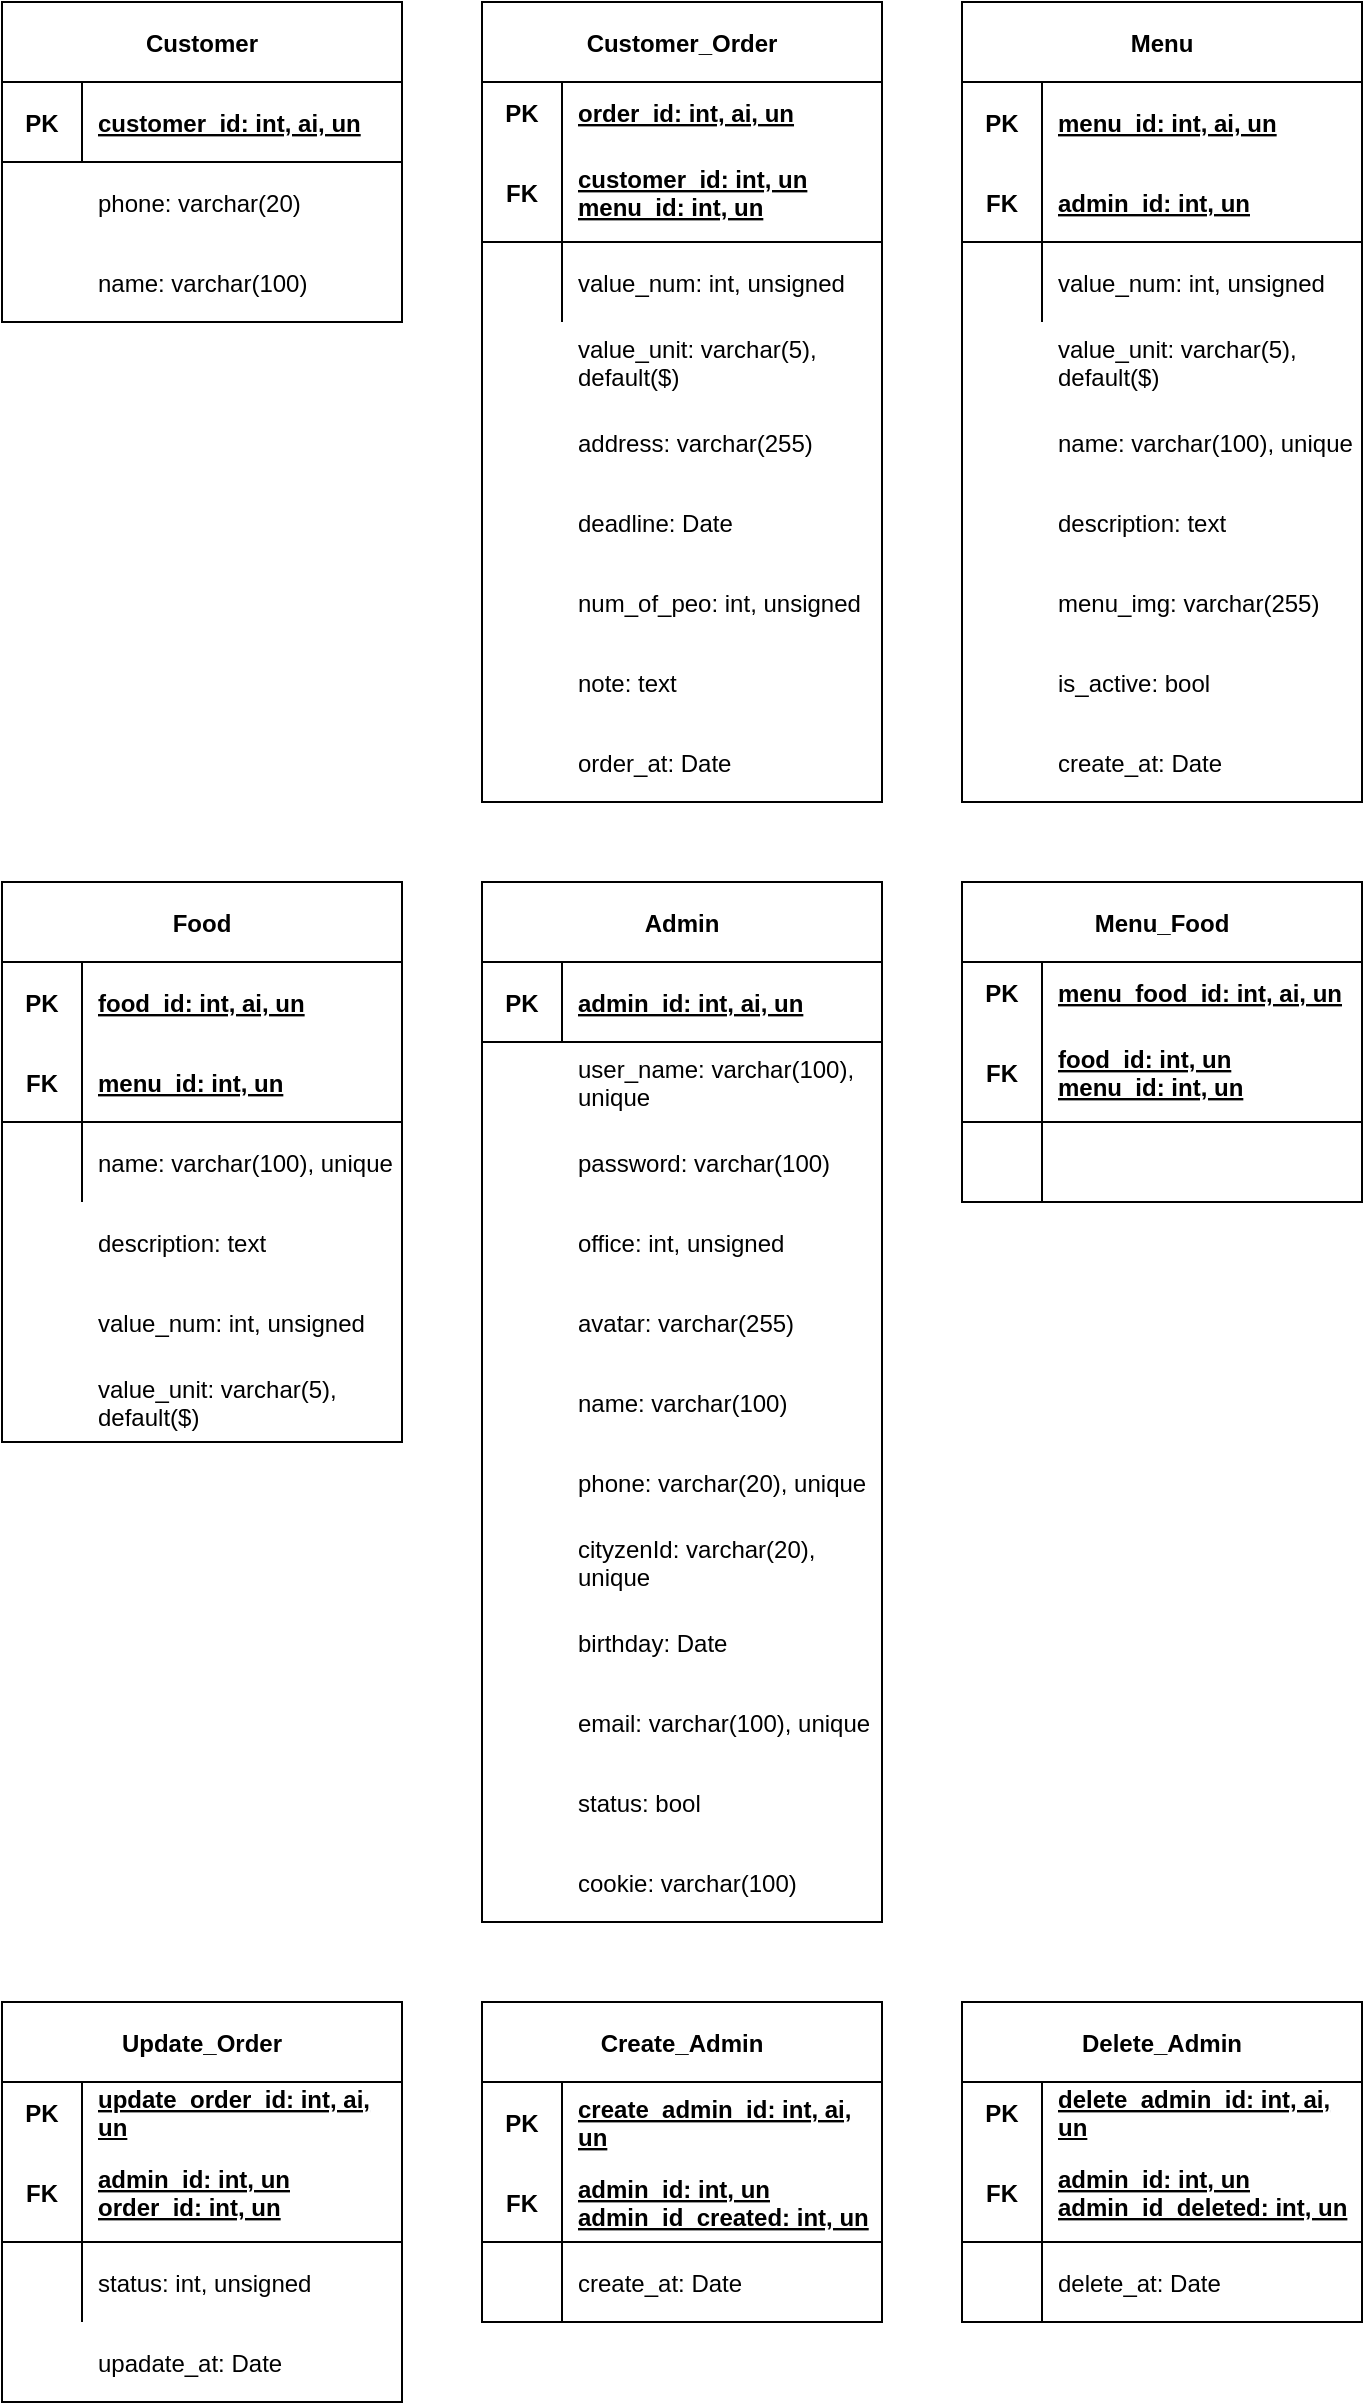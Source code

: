 <mxfile version="14.5.1" type="device"><diagram id="6Q6f8vi3FYsFAewZzcwV" name="Page-1"><mxGraphModel dx="1038" dy="607" grid="1" gridSize="10" guides="1" tooltips="1" connect="1" arrows="1" fold="1" page="1" pageScale="1" pageWidth="850" pageHeight="1100" math="0" shadow="0"><root><mxCell id="0"/><mxCell id="1" parent="0"/><mxCell id="nnmRxfr1p0nU_RoA92xQ-1" value="Customer" style="shape=table;startSize=40;container=1;collapsible=1;childLayout=tableLayout;fixedRows=1;rowLines=0;fontStyle=1;align=center;resizeLast=1;" parent="1" vertex="1"><mxGeometry x="40" y="40" width="200" height="160" as="geometry"/></mxCell><mxCell id="nnmRxfr1p0nU_RoA92xQ-2" value="" style="shape=partialRectangle;collapsible=0;dropTarget=0;pointerEvents=0;fillColor=none;top=0;left=0;bottom=1;right=0;points=[[0,0.5],[1,0.5]];portConstraint=eastwest;" parent="nnmRxfr1p0nU_RoA92xQ-1" vertex="1"><mxGeometry y="40" width="200" height="40" as="geometry"/></mxCell><mxCell id="nnmRxfr1p0nU_RoA92xQ-3" value="PK" style="shape=partialRectangle;connectable=0;fillColor=none;top=0;left=0;bottom=0;right=0;fontStyle=1;overflow=hidden;" parent="nnmRxfr1p0nU_RoA92xQ-2" vertex="1"><mxGeometry width="40" height="40" as="geometry"/></mxCell><mxCell id="nnmRxfr1p0nU_RoA92xQ-4" value="customer_id: int, ai, un" style="shape=partialRectangle;connectable=0;fillColor=none;top=0;left=0;bottom=0;right=0;align=left;spacingLeft=6;fontStyle=5;overflow=hidden;" parent="nnmRxfr1p0nU_RoA92xQ-2" vertex="1"><mxGeometry x="40" width="160" height="40" as="geometry"/></mxCell><mxCell id="nnmRxfr1p0nU_RoA92xQ-23" value="Customer_Order" style="shape=table;startSize=40;container=1;collapsible=1;childLayout=tableLayout;fixedRows=1;rowLines=0;fontStyle=1;align=center;resizeLast=1;" parent="1" vertex="1"><mxGeometry x="280" y="40" width="200" height="400" as="geometry"/></mxCell><mxCell id="nnmRxfr1p0nU_RoA92xQ-24" value="" style="shape=partialRectangle;collapsible=0;dropTarget=0;pointerEvents=0;fillColor=none;top=0;left=0;bottom=0;right=0;points=[[0,0.5],[1,0.5]];portConstraint=eastwest;" parent="nnmRxfr1p0nU_RoA92xQ-23" vertex="1"><mxGeometry y="40" width="200" height="30" as="geometry"/></mxCell><mxCell id="nnmRxfr1p0nU_RoA92xQ-25" value="PK" style="shape=partialRectangle;connectable=0;fillColor=none;top=0;left=0;bottom=0;right=0;fontStyle=1;overflow=hidden;" parent="nnmRxfr1p0nU_RoA92xQ-24" vertex="1"><mxGeometry width="40" height="30" as="geometry"/></mxCell><mxCell id="nnmRxfr1p0nU_RoA92xQ-26" value="order_id: int, ai, un" style="shape=partialRectangle;connectable=0;fillColor=none;top=0;left=0;bottom=0;right=0;align=left;spacingLeft=6;fontStyle=5;overflow=hidden;" parent="nnmRxfr1p0nU_RoA92xQ-24" vertex="1"><mxGeometry x="40" width="160" height="30" as="geometry"/></mxCell><mxCell id="nnmRxfr1p0nU_RoA92xQ-27" value="" style="shape=partialRectangle;collapsible=0;dropTarget=0;pointerEvents=0;fillColor=none;top=0;left=0;bottom=1;right=0;points=[[0,0.5],[1,0.5]];portConstraint=eastwest;" parent="nnmRxfr1p0nU_RoA92xQ-23" vertex="1"><mxGeometry y="70" width="200" height="50" as="geometry"/></mxCell><mxCell id="nnmRxfr1p0nU_RoA92xQ-28" value="FK" style="shape=partialRectangle;connectable=0;fillColor=none;top=0;left=0;bottom=0;right=0;fontStyle=1;overflow=hidden;" parent="nnmRxfr1p0nU_RoA92xQ-27" vertex="1"><mxGeometry width="40" height="50" as="geometry"/></mxCell><mxCell id="nnmRxfr1p0nU_RoA92xQ-29" value="customer_id: int, un&#10;menu_id: int, un" style="shape=partialRectangle;connectable=0;fillColor=none;top=0;left=0;bottom=0;right=0;align=left;spacingLeft=6;fontStyle=5;overflow=hidden;" parent="nnmRxfr1p0nU_RoA92xQ-27" vertex="1"><mxGeometry x="40" width="160" height="50" as="geometry"/></mxCell><mxCell id="nnmRxfr1p0nU_RoA92xQ-30" value="" style="shape=partialRectangle;collapsible=0;dropTarget=0;pointerEvents=0;fillColor=none;top=0;left=0;bottom=0;right=0;points=[[0,0.5],[1,0.5]];portConstraint=eastwest;" parent="nnmRxfr1p0nU_RoA92xQ-23" vertex="1"><mxGeometry y="120" width="200" height="40" as="geometry"/></mxCell><mxCell id="nnmRxfr1p0nU_RoA92xQ-31" value="" style="shape=partialRectangle;connectable=0;fillColor=none;top=0;left=0;bottom=0;right=0;editable=1;overflow=hidden;" parent="nnmRxfr1p0nU_RoA92xQ-30" vertex="1"><mxGeometry width="40" height="40" as="geometry"/></mxCell><mxCell id="nnmRxfr1p0nU_RoA92xQ-32" value="" style="shape=partialRectangle;connectable=0;fillColor=none;top=0;left=0;bottom=0;right=0;align=left;spacingLeft=6;overflow=hidden;" parent="nnmRxfr1p0nU_RoA92xQ-30" vertex="1"><mxGeometry x="40" width="160" height="40" as="geometry"/></mxCell><mxCell id="nnmRxfr1p0nU_RoA92xQ-58" value="" style="shape=partialRectangle;collapsible=0;dropTarget=0;pointerEvents=0;fillColor=none;top=0;left=0;bottom=0;right=0;points=[[0,0.5],[1,0.5]];portConstraint=eastwest;" parent="1" vertex="1"><mxGeometry x="40" y="160" width="200" height="40" as="geometry"/></mxCell><mxCell id="nnmRxfr1p0nU_RoA92xQ-60" value="name: varchar(100)" style="shape=partialRectangle;connectable=0;fillColor=none;top=0;left=0;bottom=0;right=0;align=left;spacingLeft=6;overflow=hidden;" parent="nnmRxfr1p0nU_RoA92xQ-58" vertex="1"><mxGeometry x="40" width="160" height="40" as="geometry"/></mxCell><mxCell id="nnmRxfr1p0nU_RoA92xQ-67" value="" style="shape=partialRectangle;collapsible=0;dropTarget=0;pointerEvents=0;fillColor=none;top=0;left=0;bottom=0;right=0;points=[[0,0.5],[1,0.5]];portConstraint=eastwest;" parent="1" vertex="1"><mxGeometry x="320" y="200" width="160" height="40" as="geometry"/></mxCell><mxCell id="nnmRxfr1p0nU_RoA92xQ-68" value="" style="shape=partialRectangle;connectable=0;fillColor=none;top=0;left=0;bottom=0;right=0;editable=1;overflow=hidden;" parent="nnmRxfr1p0nU_RoA92xQ-67" vertex="1"><mxGeometry width="32" height="40" as="geometry"/></mxCell><mxCell id="nnmRxfr1p0nU_RoA92xQ-69" value="value_unit: varchar(5),&#10;default($)" style="shape=partialRectangle;connectable=0;fillColor=none;top=0;left=0;bottom=0;right=0;align=left;spacingLeft=6;overflow=hidden;" parent="nnmRxfr1p0nU_RoA92xQ-67" vertex="1"><mxGeometry width="160" height="40" as="geometry"/></mxCell><mxCell id="nnmRxfr1p0nU_RoA92xQ-71" value="address: varchar(255)" style="shape=partialRectangle;connectable=0;fillColor=none;top=0;left=0;bottom=0;right=0;align=left;spacingLeft=6;overflow=hidden;" parent="1" vertex="1"><mxGeometry x="320" y="240" width="160" height="40" as="geometry"/></mxCell><mxCell id="nnmRxfr1p0nU_RoA92xQ-73" value="deadline: Date" style="shape=partialRectangle;connectable=0;fillColor=none;top=0;left=0;bottom=0;right=0;align=left;spacingLeft=6;overflow=hidden;" parent="1" vertex="1"><mxGeometry x="320" y="280" width="160" height="40" as="geometry"/></mxCell><mxCell id="nnmRxfr1p0nU_RoA92xQ-75" value="num_of_peo: int, unsigned" style="shape=partialRectangle;connectable=0;fillColor=none;top=0;left=0;bottom=0;right=0;align=left;spacingLeft=6;overflow=hidden;" parent="1" vertex="1"><mxGeometry x="320" y="320" width="160" height="40" as="geometry"/></mxCell><mxCell id="nnmRxfr1p0nU_RoA92xQ-77" value="note: text" style="shape=partialRectangle;connectable=0;fillColor=none;top=0;left=0;bottom=0;right=0;align=left;spacingLeft=6;overflow=hidden;" parent="1" vertex="1"><mxGeometry x="320" y="360" width="160" height="40" as="geometry"/></mxCell><mxCell id="nnmRxfr1p0nU_RoA92xQ-78" value="value_num: int, unsigned" style="shape=partialRectangle;connectable=0;fillColor=none;top=0;left=0;bottom=0;right=0;align=left;spacingLeft=6;overflow=hidden;" parent="1" vertex="1"><mxGeometry x="320" y="160" width="160" height="40" as="geometry"/></mxCell><mxCell id="nnmRxfr1p0nU_RoA92xQ-82" value="order_at: Date" style="shape=partialRectangle;connectable=0;fillColor=none;top=0;left=0;bottom=0;right=0;align=left;spacingLeft=6;overflow=hidden;" parent="1" vertex="1"><mxGeometry x="320" y="400" width="160" height="40" as="geometry"/></mxCell><mxCell id="nnmRxfr1p0nU_RoA92xQ-83" value="" style="shape=partialRectangle;connectable=0;fillColor=none;top=0;left=0;bottom=0;right=0;editable=1;overflow=hidden;" parent="1" vertex="1"><mxGeometry x="280" y="480" width="40" height="40" as="geometry"/></mxCell><mxCell id="nnmRxfr1p0nU_RoA92xQ-141" value="" style="shape=partialRectangle;connectable=0;fillColor=none;top=0;left=0;bottom=0;right=0;editable=1;overflow=hidden;" parent="1" vertex="1"><mxGeometry x="40" y="600" width="30" height="40" as="geometry"/></mxCell><mxCell id="nnmRxfr1p0nU_RoA92xQ-185" value="Menu_Food" style="shape=table;startSize=40;container=1;collapsible=1;childLayout=tableLayout;fixedRows=1;rowLines=0;fontStyle=1;align=center;resizeLast=1;" parent="1" vertex="1"><mxGeometry x="520" y="480" width="200" height="160" as="geometry"/></mxCell><mxCell id="nnmRxfr1p0nU_RoA92xQ-186" value="" style="shape=partialRectangle;collapsible=0;dropTarget=0;pointerEvents=0;fillColor=none;top=0;left=0;bottom=0;right=0;points=[[0,0.5],[1,0.5]];portConstraint=eastwest;" parent="nnmRxfr1p0nU_RoA92xQ-185" vertex="1"><mxGeometry y="40" width="200" height="30" as="geometry"/></mxCell><mxCell id="nnmRxfr1p0nU_RoA92xQ-187" value="PK" style="shape=partialRectangle;connectable=0;fillColor=none;top=0;left=0;bottom=0;right=0;fontStyle=1;overflow=hidden;" parent="nnmRxfr1p0nU_RoA92xQ-186" vertex="1"><mxGeometry width="40" height="30" as="geometry"/></mxCell><mxCell id="nnmRxfr1p0nU_RoA92xQ-188" value="menu_food_id: int, ai, un" style="shape=partialRectangle;connectable=0;fillColor=none;top=0;left=0;bottom=0;right=0;align=left;spacingLeft=6;fontStyle=5;overflow=hidden;" parent="nnmRxfr1p0nU_RoA92xQ-186" vertex="1"><mxGeometry x="40" width="160" height="30" as="geometry"/></mxCell><mxCell id="nnmRxfr1p0nU_RoA92xQ-189" value="" style="shape=partialRectangle;collapsible=0;dropTarget=0;pointerEvents=0;fillColor=none;top=0;left=0;bottom=1;right=0;points=[[0,0.5],[1,0.5]];portConstraint=eastwest;" parent="nnmRxfr1p0nU_RoA92xQ-185" vertex="1"><mxGeometry y="70" width="200" height="50" as="geometry"/></mxCell><mxCell id="nnmRxfr1p0nU_RoA92xQ-190" value="FK" style="shape=partialRectangle;connectable=0;fillColor=none;top=0;left=0;bottom=0;right=0;fontStyle=1;overflow=hidden;" parent="nnmRxfr1p0nU_RoA92xQ-189" vertex="1"><mxGeometry width="40" height="50" as="geometry"/></mxCell><mxCell id="nnmRxfr1p0nU_RoA92xQ-191" value="food_id: int, un&#10;menu_id: int, un" style="shape=partialRectangle;connectable=0;fillColor=none;top=0;left=0;bottom=0;right=0;align=left;spacingLeft=6;fontStyle=5;overflow=hidden;" parent="nnmRxfr1p0nU_RoA92xQ-189" vertex="1"><mxGeometry x="40" width="160" height="50" as="geometry"/></mxCell><mxCell id="nnmRxfr1p0nU_RoA92xQ-192" value="" style="shape=partialRectangle;collapsible=0;dropTarget=0;pointerEvents=0;fillColor=none;top=0;left=0;bottom=0;right=0;points=[[0,0.5],[1,0.5]];portConstraint=eastwest;" parent="nnmRxfr1p0nU_RoA92xQ-185" vertex="1"><mxGeometry y="120" width="200" height="40" as="geometry"/></mxCell><mxCell id="nnmRxfr1p0nU_RoA92xQ-193" value="" style="shape=partialRectangle;connectable=0;fillColor=none;top=0;left=0;bottom=0;right=0;editable=1;overflow=hidden;" parent="nnmRxfr1p0nU_RoA92xQ-192" vertex="1"><mxGeometry width="40" height="40" as="geometry"/></mxCell><mxCell id="nnmRxfr1p0nU_RoA92xQ-194" value="" style="shape=partialRectangle;connectable=0;fillColor=none;top=0;left=0;bottom=0;right=0;align=left;spacingLeft=6;overflow=hidden;" parent="nnmRxfr1p0nU_RoA92xQ-192" vertex="1"><mxGeometry x="40" width="160" height="40" as="geometry"/></mxCell><mxCell id="nnmRxfr1p0nU_RoA92xQ-221" value="Admin" style="shape=table;startSize=40;container=1;collapsible=1;childLayout=tableLayout;fixedRows=1;rowLines=0;fontStyle=1;align=center;resizeLast=1;" parent="1" vertex="1"><mxGeometry x="280" y="480" width="200" height="520" as="geometry"/></mxCell><mxCell id="nnmRxfr1p0nU_RoA92xQ-222" value="" style="shape=partialRectangle;collapsible=0;dropTarget=0;pointerEvents=0;fillColor=none;top=0;left=0;bottom=1;right=0;points=[[0,0.5],[1,0.5]];portConstraint=eastwest;" parent="nnmRxfr1p0nU_RoA92xQ-221" vertex="1"><mxGeometry y="40" width="200" height="40" as="geometry"/></mxCell><mxCell id="nnmRxfr1p0nU_RoA92xQ-223" value="PK" style="shape=partialRectangle;connectable=0;fillColor=none;top=0;left=0;bottom=0;right=0;fontStyle=1;overflow=hidden;" parent="nnmRxfr1p0nU_RoA92xQ-222" vertex="1"><mxGeometry width="40" height="40" as="geometry"/></mxCell><mxCell id="nnmRxfr1p0nU_RoA92xQ-224" value="admin_id: int, ai, un" style="shape=partialRectangle;connectable=0;fillColor=none;top=0;left=0;bottom=0;right=0;align=left;spacingLeft=6;fontStyle=5;overflow=hidden;" parent="nnmRxfr1p0nU_RoA92xQ-222" vertex="1"><mxGeometry x="40" width="160" height="40" as="geometry"/></mxCell><mxCell id="nnmRxfr1p0nU_RoA92xQ-225" value="" style="shape=partialRectangle;connectable=0;fillColor=none;top=0;left=0;bottom=0;right=0;editable=1;overflow=hidden;" parent="1" vertex="1"><mxGeometry x="280" y="600" width="30" height="40" as="geometry"/></mxCell><mxCell id="nnmRxfr1p0nU_RoA92xQ-226" value="user_name: varchar(100),&#10;unique" style="shape=partialRectangle;connectable=0;fillColor=none;top=0;left=0;bottom=0;right=0;align=left;spacingLeft=6;overflow=hidden;" parent="1" vertex="1"><mxGeometry x="320" y="560" width="160" height="40" as="geometry"/></mxCell><mxCell id="nnmRxfr1p0nU_RoA92xQ-227" value="" style="shape=partialRectangle;collapsible=0;dropTarget=0;pointerEvents=0;fillColor=none;top=0;left=0;bottom=0;right=0;points=[[0,0.5],[1,0.5]];portConstraint=eastwest;" parent="1" vertex="1"><mxGeometry x="280" y="600" width="200" height="40" as="geometry"/></mxCell><mxCell id="nnmRxfr1p0nU_RoA92xQ-229" value="password: varchar(100)" style="shape=partialRectangle;connectable=0;fillColor=none;top=0;left=0;bottom=0;right=0;align=left;spacingLeft=6;overflow=hidden;" parent="nnmRxfr1p0nU_RoA92xQ-227" vertex="1"><mxGeometry x="40" width="160" height="40" as="geometry"/></mxCell><mxCell id="nnmRxfr1p0nU_RoA92xQ-230" value="" style="shape=partialRectangle;connectable=0;fillColor=none;top=0;left=0;bottom=0;right=0;editable=1;overflow=hidden;" parent="1" vertex="1"><mxGeometry x="280" y="560" width="30" height="40" as="geometry"/></mxCell><mxCell id="nnmRxfr1p0nU_RoA92xQ-232" value="avatar: varchar(255)" style="shape=partialRectangle;connectable=0;fillColor=none;top=0;left=0;bottom=0;right=0;align=left;spacingLeft=6;overflow=hidden;" parent="1" vertex="1"><mxGeometry x="320" y="680" width="160" height="40" as="geometry"/></mxCell><mxCell id="nnmRxfr1p0nU_RoA92xQ-233" value="office: int, unsigned" style="shape=partialRectangle;connectable=0;fillColor=none;top=0;left=0;bottom=0;right=0;align=left;spacingLeft=6;overflow=hidden;" parent="1" vertex="1"><mxGeometry x="320" y="640" width="160" height="40" as="geometry"/></mxCell><mxCell id="nnmRxfr1p0nU_RoA92xQ-236" value="name: varchar(100)" style="shape=partialRectangle;connectable=0;fillColor=none;top=0;left=0;bottom=0;right=0;align=left;spacingLeft=6;overflow=hidden;" parent="1" vertex="1"><mxGeometry x="320" y="720" width="160" height="40" as="geometry"/></mxCell><mxCell id="nnmRxfr1p0nU_RoA92xQ-238" value="phone: varchar(20), unique" style="shape=partialRectangle;connectable=0;fillColor=none;top=0;left=0;bottom=0;right=0;align=left;spacingLeft=6;overflow=hidden;" parent="1" vertex="1"><mxGeometry x="320" y="760" width="160" height="40" as="geometry"/></mxCell><mxCell id="nnmRxfr1p0nU_RoA92xQ-240" value="cityzenId: varchar(20), &#10;unique" style="shape=partialRectangle;connectable=0;fillColor=none;top=0;left=0;bottom=0;right=0;align=left;spacingLeft=6;overflow=hidden;" parent="1" vertex="1"><mxGeometry x="320" y="800" width="160" height="40" as="geometry"/></mxCell><mxCell id="nnmRxfr1p0nU_RoA92xQ-242" value="birthday: Date" style="shape=partialRectangle;connectable=0;fillColor=none;top=0;left=0;bottom=0;right=0;align=left;spacingLeft=6;overflow=hidden;" parent="1" vertex="1"><mxGeometry x="320" y="840" width="160" height="40" as="geometry"/></mxCell><mxCell id="nnmRxfr1p0nU_RoA92xQ-244" value="email: varchar(100), unique" style="shape=partialRectangle;connectable=0;fillColor=none;top=0;left=0;bottom=0;right=0;align=left;spacingLeft=6;overflow=hidden;" parent="1" vertex="1"><mxGeometry x="320" y="880" width="160" height="40" as="geometry"/></mxCell><mxCell id="nnmRxfr1p0nU_RoA92xQ-245" value="Update_Order" style="shape=table;startSize=40;container=1;collapsible=1;childLayout=tableLayout;fixedRows=1;rowLines=0;fontStyle=1;align=center;resizeLast=1;" parent="1" vertex="1"><mxGeometry x="40" y="1040" width="200" height="200" as="geometry"/></mxCell><mxCell id="nnmRxfr1p0nU_RoA92xQ-246" value="" style="shape=partialRectangle;collapsible=0;dropTarget=0;pointerEvents=0;fillColor=none;top=0;left=0;bottom=0;right=0;points=[[0,0.5],[1,0.5]];portConstraint=eastwest;" parent="nnmRxfr1p0nU_RoA92xQ-245" vertex="1"><mxGeometry y="40" width="200" height="30" as="geometry"/></mxCell><mxCell id="nnmRxfr1p0nU_RoA92xQ-247" value="PK" style="shape=partialRectangle;connectable=0;fillColor=none;top=0;left=0;bottom=0;right=0;fontStyle=1;overflow=hidden;" parent="nnmRxfr1p0nU_RoA92xQ-246" vertex="1"><mxGeometry width="40" height="30" as="geometry"/></mxCell><mxCell id="nnmRxfr1p0nU_RoA92xQ-248" value="update_order_id: int, ai,&#10;un" style="shape=partialRectangle;connectable=0;fillColor=none;top=0;left=0;bottom=0;right=0;align=left;spacingLeft=6;fontStyle=5;overflow=hidden;" parent="nnmRxfr1p0nU_RoA92xQ-246" vertex="1"><mxGeometry x="40" width="160" height="30" as="geometry"/></mxCell><mxCell id="nnmRxfr1p0nU_RoA92xQ-249" value="" style="shape=partialRectangle;collapsible=0;dropTarget=0;pointerEvents=0;fillColor=none;top=0;left=0;bottom=1;right=0;points=[[0,0.5],[1,0.5]];portConstraint=eastwest;" parent="nnmRxfr1p0nU_RoA92xQ-245" vertex="1"><mxGeometry y="70" width="200" height="50" as="geometry"/></mxCell><mxCell id="nnmRxfr1p0nU_RoA92xQ-250" value="FK" style="shape=partialRectangle;connectable=0;fillColor=none;top=0;left=0;bottom=0;right=0;fontStyle=1;overflow=hidden;" parent="nnmRxfr1p0nU_RoA92xQ-249" vertex="1"><mxGeometry width="40" height="50" as="geometry"/></mxCell><mxCell id="nnmRxfr1p0nU_RoA92xQ-251" value="admin_id: int, un&#10;order_id: int, un" style="shape=partialRectangle;connectable=0;fillColor=none;top=0;left=0;bottom=0;right=0;align=left;spacingLeft=6;fontStyle=5;overflow=hidden;" parent="nnmRxfr1p0nU_RoA92xQ-249" vertex="1"><mxGeometry x="40" width="160" height="50" as="geometry"/></mxCell><mxCell id="nnmRxfr1p0nU_RoA92xQ-252" value="" style="shape=partialRectangle;collapsible=0;dropTarget=0;pointerEvents=0;fillColor=none;top=0;left=0;bottom=0;right=0;points=[[0,0.5],[1,0.5]];portConstraint=eastwest;" parent="nnmRxfr1p0nU_RoA92xQ-245" vertex="1"><mxGeometry y="120" width="200" height="40" as="geometry"/></mxCell><mxCell id="nnmRxfr1p0nU_RoA92xQ-253" value="" style="shape=partialRectangle;connectable=0;fillColor=none;top=0;left=0;bottom=0;right=0;editable=1;overflow=hidden;" parent="nnmRxfr1p0nU_RoA92xQ-252" vertex="1"><mxGeometry width="40" height="40" as="geometry"/></mxCell><mxCell id="nnmRxfr1p0nU_RoA92xQ-254" value="" style="shape=partialRectangle;connectable=0;fillColor=none;top=0;left=0;bottom=0;right=0;align=left;spacingLeft=6;overflow=hidden;" parent="nnmRxfr1p0nU_RoA92xQ-252" vertex="1"><mxGeometry x="40" width="160" height="40" as="geometry"/></mxCell><mxCell id="nnmRxfr1p0nU_RoA92xQ-255" value="status: int, unsigned" style="shape=partialRectangle;connectable=0;fillColor=none;top=0;left=0;bottom=0;right=0;align=left;spacingLeft=6;overflow=hidden;" parent="1" vertex="1"><mxGeometry x="80" y="1160" width="160" height="40" as="geometry"/></mxCell><mxCell id="nnmRxfr1p0nU_RoA92xQ-256" value="" style="shape=partialRectangle;connectable=0;fillColor=none;top=0;left=0;bottom=0;right=0;editable=1;overflow=hidden;" parent="1" vertex="1"><mxGeometry x="40" y="1160" width="40" height="40" as="geometry"/></mxCell><mxCell id="nnmRxfr1p0nU_RoA92xQ-257" value="upadate_at: Date" style="shape=partialRectangle;connectable=0;fillColor=none;top=0;left=0;bottom=0;right=0;align=left;spacingLeft=6;overflow=hidden;" parent="1" vertex="1"><mxGeometry x="80" y="1200" width="160" height="40" as="geometry"/></mxCell><mxCell id="nnmRxfr1p0nU_RoA92xQ-258" value="" style="shape=partialRectangle;connectable=0;fillColor=none;top=0;left=0;bottom=0;right=0;editable=1;overflow=hidden;" parent="1" vertex="1"><mxGeometry x="40" y="1200" width="40" height="40" as="geometry"/></mxCell><mxCell id="nnmRxfr1p0nU_RoA92xQ-273" value="Create_Admin" style="shape=table;startSize=40;container=1;collapsible=1;childLayout=tableLayout;fixedRows=1;rowLines=0;fontStyle=1;align=center;resizeLast=1;" parent="1" vertex="1"><mxGeometry x="280" y="1040" width="200" height="160" as="geometry"/></mxCell><mxCell id="nnmRxfr1p0nU_RoA92xQ-274" value="" style="shape=partialRectangle;collapsible=0;dropTarget=0;pointerEvents=0;fillColor=none;top=0;left=0;bottom=0;right=0;points=[[0,0.5],[1,0.5]];portConstraint=eastwest;" parent="nnmRxfr1p0nU_RoA92xQ-273" vertex="1"><mxGeometry y="40" width="200" height="40" as="geometry"/></mxCell><mxCell id="nnmRxfr1p0nU_RoA92xQ-275" value="PK" style="shape=partialRectangle;connectable=0;fillColor=none;top=0;left=0;bottom=0;right=0;fontStyle=1;overflow=hidden;" parent="nnmRxfr1p0nU_RoA92xQ-274" vertex="1"><mxGeometry width="40" height="40" as="geometry"/></mxCell><mxCell id="nnmRxfr1p0nU_RoA92xQ-276" value="create_admin_id: int, ai,&#10;un" style="shape=partialRectangle;connectable=0;fillColor=none;top=0;left=0;bottom=0;right=0;align=left;spacingLeft=6;fontStyle=5;overflow=hidden;" parent="nnmRxfr1p0nU_RoA92xQ-274" vertex="1"><mxGeometry x="40" width="160" height="40" as="geometry"/></mxCell><mxCell id="nnmRxfr1p0nU_RoA92xQ-277" value="" style="shape=partialRectangle;collapsible=0;dropTarget=0;pointerEvents=0;fillColor=none;top=0;left=0;bottom=1;right=0;points=[[0,0.5],[1,0.5]];portConstraint=eastwest;" parent="nnmRxfr1p0nU_RoA92xQ-273" vertex="1"><mxGeometry y="80" width="200" height="40" as="geometry"/></mxCell><mxCell id="nnmRxfr1p0nU_RoA92xQ-278" value="FK" style="shape=partialRectangle;connectable=0;fillColor=none;top=0;left=0;bottom=0;right=0;fontStyle=1;overflow=hidden;" parent="nnmRxfr1p0nU_RoA92xQ-277" vertex="1"><mxGeometry width="40" height="40" as="geometry"/></mxCell><mxCell id="nnmRxfr1p0nU_RoA92xQ-279" value="admin_id: int, un&#10;admin_id_created: int, un" style="shape=partialRectangle;connectable=0;fillColor=none;top=0;left=0;bottom=0;right=0;align=left;spacingLeft=6;fontStyle=5;overflow=hidden;" parent="nnmRxfr1p0nU_RoA92xQ-277" vertex="1"><mxGeometry x="40" width="160" height="40" as="geometry"/></mxCell><mxCell id="nnmRxfr1p0nU_RoA92xQ-280" value="" style="shape=partialRectangle;collapsible=0;dropTarget=0;pointerEvents=0;fillColor=none;top=0;left=0;bottom=0;right=0;points=[[0,0.5],[1,0.5]];portConstraint=eastwest;" parent="nnmRxfr1p0nU_RoA92xQ-273" vertex="1"><mxGeometry y="120" width="200" height="40" as="geometry"/></mxCell><mxCell id="nnmRxfr1p0nU_RoA92xQ-281" value="" style="shape=partialRectangle;connectable=0;fillColor=none;top=0;left=0;bottom=0;right=0;editable=1;overflow=hidden;" parent="nnmRxfr1p0nU_RoA92xQ-280" vertex="1"><mxGeometry width="40" height="40" as="geometry"/></mxCell><mxCell id="nnmRxfr1p0nU_RoA92xQ-282" value="" style="shape=partialRectangle;connectable=0;fillColor=none;top=0;left=0;bottom=0;right=0;align=left;spacingLeft=6;overflow=hidden;" parent="nnmRxfr1p0nU_RoA92xQ-280" vertex="1"><mxGeometry x="40" width="160" height="40" as="geometry"/></mxCell><mxCell id="nnmRxfr1p0nU_RoA92xQ-283" value="create_at: Date" style="shape=partialRectangle;connectable=0;fillColor=none;top=0;left=0;bottom=0;right=0;align=left;spacingLeft=6;overflow=hidden;" parent="1" vertex="1"><mxGeometry x="320" y="1160" width="160" height="40" as="geometry"/></mxCell><mxCell id="nnmRxfr1p0nU_RoA92xQ-284" value="" style="shape=partialRectangle;connectable=0;fillColor=none;top=0;left=0;bottom=0;right=0;editable=1;overflow=hidden;" parent="1" vertex="1"><mxGeometry x="280" y="1160" width="40" height="40" as="geometry"/></mxCell><mxCell id="nnmRxfr1p0nU_RoA92xQ-285" value="Delete_Admin" style="shape=table;startSize=40;container=1;collapsible=1;childLayout=tableLayout;fixedRows=1;rowLines=0;fontStyle=1;align=center;resizeLast=1;" parent="1" vertex="1"><mxGeometry x="520" y="1040" width="200" height="160" as="geometry"/></mxCell><mxCell id="nnmRxfr1p0nU_RoA92xQ-286" value="" style="shape=partialRectangle;collapsible=0;dropTarget=0;pointerEvents=0;fillColor=none;top=0;left=0;bottom=0;right=0;points=[[0,0.5],[1,0.5]];portConstraint=eastwest;" parent="nnmRxfr1p0nU_RoA92xQ-285" vertex="1"><mxGeometry y="40" width="200" height="30" as="geometry"/></mxCell><mxCell id="nnmRxfr1p0nU_RoA92xQ-287" value="PK" style="shape=partialRectangle;connectable=0;fillColor=none;top=0;left=0;bottom=0;right=0;fontStyle=1;overflow=hidden;" parent="nnmRxfr1p0nU_RoA92xQ-286" vertex="1"><mxGeometry width="40" height="30" as="geometry"/></mxCell><mxCell id="nnmRxfr1p0nU_RoA92xQ-288" value="delete_admin_id: int, ai,&#10;un" style="shape=partialRectangle;connectable=0;fillColor=none;top=0;left=0;bottom=0;right=0;align=left;spacingLeft=6;fontStyle=5;overflow=hidden;" parent="nnmRxfr1p0nU_RoA92xQ-286" vertex="1"><mxGeometry x="40" width="160" height="30" as="geometry"/></mxCell><mxCell id="nnmRxfr1p0nU_RoA92xQ-289" value="" style="shape=partialRectangle;collapsible=0;dropTarget=0;pointerEvents=0;fillColor=none;top=0;left=0;bottom=1;right=0;points=[[0,0.5],[1,0.5]];portConstraint=eastwest;" parent="nnmRxfr1p0nU_RoA92xQ-285" vertex="1"><mxGeometry y="70" width="200" height="50" as="geometry"/></mxCell><mxCell id="nnmRxfr1p0nU_RoA92xQ-290" value="FK" style="shape=partialRectangle;connectable=0;fillColor=none;top=0;left=0;bottom=0;right=0;fontStyle=1;overflow=hidden;" parent="nnmRxfr1p0nU_RoA92xQ-289" vertex="1"><mxGeometry width="40" height="50" as="geometry"/></mxCell><mxCell id="nnmRxfr1p0nU_RoA92xQ-291" value="admin_id: int, un&#10;admin_id_deleted: int, un" style="shape=partialRectangle;connectable=0;fillColor=none;top=0;left=0;bottom=0;right=0;align=left;spacingLeft=6;fontStyle=5;overflow=hidden;" parent="nnmRxfr1p0nU_RoA92xQ-289" vertex="1"><mxGeometry x="40" width="160" height="50" as="geometry"/></mxCell><mxCell id="nnmRxfr1p0nU_RoA92xQ-292" value="" style="shape=partialRectangle;collapsible=0;dropTarget=0;pointerEvents=0;fillColor=none;top=0;left=0;bottom=0;right=0;points=[[0,0.5],[1,0.5]];portConstraint=eastwest;" parent="nnmRxfr1p0nU_RoA92xQ-285" vertex="1"><mxGeometry y="120" width="200" height="40" as="geometry"/></mxCell><mxCell id="nnmRxfr1p0nU_RoA92xQ-293" value="" style="shape=partialRectangle;connectable=0;fillColor=none;top=0;left=0;bottom=0;right=0;editable=1;overflow=hidden;" parent="nnmRxfr1p0nU_RoA92xQ-292" vertex="1"><mxGeometry width="40" height="40" as="geometry"/></mxCell><mxCell id="nnmRxfr1p0nU_RoA92xQ-294" value="" style="shape=partialRectangle;connectable=0;fillColor=none;top=0;left=0;bottom=0;right=0;align=left;spacingLeft=6;overflow=hidden;" parent="nnmRxfr1p0nU_RoA92xQ-292" vertex="1"><mxGeometry x="40" width="160" height="40" as="geometry"/></mxCell><mxCell id="nnmRxfr1p0nU_RoA92xQ-295" value="delete_at: Date" style="shape=partialRectangle;connectable=0;fillColor=none;top=0;left=0;bottom=0;right=0;align=left;spacingLeft=6;overflow=hidden;" parent="1" vertex="1"><mxGeometry x="560" y="1160" width="160" height="40" as="geometry"/></mxCell><mxCell id="nnmRxfr1p0nU_RoA92xQ-296" value="" style="shape=partialRectangle;connectable=0;fillColor=none;top=0;left=0;bottom=0;right=0;editable=1;overflow=hidden;" parent="1" vertex="1"><mxGeometry x="520" y="1160" width="40" height="40" as="geometry"/></mxCell><mxCell id="nnmRxfr1p0nU_RoA92xQ-304" value="" style="shape=partialRectangle;collapsible=0;dropTarget=0;pointerEvents=0;fillColor=none;top=0;left=0;bottom=0;right=0;points=[[0,0.5],[1,0.5]];portConstraint=eastwest;" parent="1" vertex="1"><mxGeometry x="80" y="640" width="160" height="40" as="geometry"/></mxCell><mxCell id="nnmRxfr1p0nU_RoA92xQ-306" value="description: text" style="shape=partialRectangle;connectable=0;fillColor=none;top=0;left=0;bottom=0;right=0;align=left;spacingLeft=6;overflow=hidden;" parent="nnmRxfr1p0nU_RoA92xQ-304" vertex="1"><mxGeometry width="160" height="40" as="geometry"/></mxCell><mxCell id="nnmRxfr1p0nU_RoA92xQ-307" value="" style="shape=partialRectangle;connectable=0;fillColor=none;top=0;left=0;bottom=0;right=0;editable=1;overflow=hidden;" parent="1" vertex="1"><mxGeometry x="40" y="600" width="40" height="40" as="geometry"/></mxCell><mxCell id="nnmRxfr1p0nU_RoA92xQ-309" value="value_unit: varchar(5),&#10;default($)" style="shape=partialRectangle;connectable=0;fillColor=none;top=0;left=0;bottom=0;right=0;align=left;spacingLeft=6;overflow=hidden;" parent="1" vertex="1"><mxGeometry x="80" y="720" width="160" height="40" as="geometry"/></mxCell><mxCell id="nnmRxfr1p0nU_RoA92xQ-310" value="value_num: int, unsigned" style="shape=partialRectangle;connectable=0;fillColor=none;top=0;left=0;bottom=0;right=0;align=left;spacingLeft=6;overflow=hidden;" parent="1" vertex="1"><mxGeometry x="80" y="680" width="160" height="40" as="geometry"/></mxCell><mxCell id="nnmRxfr1p0nU_RoA92xQ-313" value="status: bool" style="shape=partialRectangle;connectable=0;fillColor=none;top=0;left=0;bottom=0;right=0;align=left;spacingLeft=6;overflow=hidden;" parent="1" vertex="1"><mxGeometry x="320" y="920" width="160" height="40" as="geometry"/></mxCell><mxCell id="6owflpRxEMmpUH_lA40D-1" value="phone: varchar(20)" style="shape=partialRectangle;connectable=0;fillColor=none;top=0;left=0;bottom=0;right=0;align=left;spacingLeft=6;overflow=hidden;" parent="1" vertex="1"><mxGeometry x="80" y="120" width="160" height="40" as="geometry"/></mxCell><mxCell id="6owflpRxEMmpUH_lA40D-43" value="Food" style="shape=table;startSize=40;container=1;collapsible=1;childLayout=tableLayout;fixedRows=1;rowLines=0;fontStyle=1;align=center;resizeLast=1;" parent="1" vertex="1"><mxGeometry x="40" y="480" width="200" height="280" as="geometry"/></mxCell><mxCell id="6owflpRxEMmpUH_lA40D-44" value="" style="shape=partialRectangle;collapsible=0;dropTarget=0;pointerEvents=0;fillColor=none;top=0;left=0;bottom=0;right=0;points=[[0,0.5],[1,0.5]];portConstraint=eastwest;" parent="6owflpRxEMmpUH_lA40D-43" vertex="1"><mxGeometry y="40" width="200" height="40" as="geometry"/></mxCell><mxCell id="6owflpRxEMmpUH_lA40D-45" value="PK" style="shape=partialRectangle;connectable=0;fillColor=none;top=0;left=0;bottom=0;right=0;fontStyle=1;overflow=hidden;" parent="6owflpRxEMmpUH_lA40D-44" vertex="1"><mxGeometry width="40" height="40" as="geometry"/></mxCell><mxCell id="6owflpRxEMmpUH_lA40D-46" value="food_id: int, ai, un" style="shape=partialRectangle;connectable=0;fillColor=none;top=0;left=0;bottom=0;right=0;align=left;spacingLeft=6;fontStyle=5;overflow=hidden;" parent="6owflpRxEMmpUH_lA40D-44" vertex="1"><mxGeometry x="40" width="160" height="40" as="geometry"/></mxCell><mxCell id="6owflpRxEMmpUH_lA40D-47" value="" style="shape=partialRectangle;collapsible=0;dropTarget=0;pointerEvents=0;fillColor=none;top=0;left=0;bottom=1;right=0;points=[[0,0.5],[1,0.5]];portConstraint=eastwest;" parent="6owflpRxEMmpUH_lA40D-43" vertex="1"><mxGeometry y="80" width="200" height="40" as="geometry"/></mxCell><mxCell id="6owflpRxEMmpUH_lA40D-48" value="FK" style="shape=partialRectangle;connectable=0;fillColor=none;top=0;left=0;bottom=0;right=0;fontStyle=1;overflow=hidden;" parent="6owflpRxEMmpUH_lA40D-47" vertex="1"><mxGeometry width="40" height="40" as="geometry"/></mxCell><mxCell id="6owflpRxEMmpUH_lA40D-49" value="menu_id: int, un" style="shape=partialRectangle;connectable=0;fillColor=none;top=0;left=0;bottom=0;right=0;align=left;spacingLeft=6;fontStyle=5;overflow=hidden;" parent="6owflpRxEMmpUH_lA40D-47" vertex="1"><mxGeometry x="40" width="160" height="40" as="geometry"/></mxCell><mxCell id="6owflpRxEMmpUH_lA40D-50" value="" style="shape=partialRectangle;collapsible=0;dropTarget=0;pointerEvents=0;fillColor=none;top=0;left=0;bottom=0;right=0;points=[[0,0.5],[1,0.5]];portConstraint=eastwest;" parent="6owflpRxEMmpUH_lA40D-43" vertex="1"><mxGeometry y="120" width="200" height="40" as="geometry"/></mxCell><mxCell id="6owflpRxEMmpUH_lA40D-51" value="" style="shape=partialRectangle;connectable=0;fillColor=none;top=0;left=0;bottom=0;right=0;editable=1;overflow=hidden;" parent="6owflpRxEMmpUH_lA40D-50" vertex="1"><mxGeometry width="40" height="40" as="geometry"/></mxCell><mxCell id="6owflpRxEMmpUH_lA40D-52" value="" style="shape=partialRectangle;connectable=0;fillColor=none;top=0;left=0;bottom=0;right=0;align=left;spacingLeft=6;overflow=hidden;" parent="6owflpRxEMmpUH_lA40D-50" vertex="1"><mxGeometry x="40" width="160" height="40" as="geometry"/></mxCell><mxCell id="6owflpRxEMmpUH_lA40D-53" value="" style="shape=partialRectangle;collapsible=0;dropTarget=0;pointerEvents=0;fillColor=none;top=0;left=0;bottom=0;right=0;points=[[0,0.5],[1,0.5]];portConstraint=eastwest;" parent="1" vertex="1"><mxGeometry x="80" y="600" width="160" height="40" as="geometry"/></mxCell><mxCell id="6owflpRxEMmpUH_lA40D-54" value="name: varchar(100), unique" style="shape=partialRectangle;connectable=0;fillColor=none;top=0;left=0;bottom=0;right=0;align=left;spacingLeft=6;overflow=hidden;" parent="6owflpRxEMmpUH_lA40D-53" vertex="1"><mxGeometry width="160" height="40" as="geometry"/></mxCell><mxCell id="6owflpRxEMmpUH_lA40D-56" value="Menu" style="shape=table;startSize=40;container=1;collapsible=1;childLayout=tableLayout;fixedRows=1;rowLines=0;fontStyle=1;align=center;resizeLast=1;" parent="1" vertex="1"><mxGeometry x="520" y="40" width="200" height="400" as="geometry"/></mxCell><mxCell id="6owflpRxEMmpUH_lA40D-57" value="" style="shape=partialRectangle;collapsible=0;dropTarget=0;pointerEvents=0;fillColor=none;top=0;left=0;bottom=0;right=0;points=[[0,0.5],[1,0.5]];portConstraint=eastwest;" parent="6owflpRxEMmpUH_lA40D-56" vertex="1"><mxGeometry y="40" width="200" height="40" as="geometry"/></mxCell><mxCell id="6owflpRxEMmpUH_lA40D-58" value="PK" style="shape=partialRectangle;connectable=0;fillColor=none;top=0;left=0;bottom=0;right=0;fontStyle=1;overflow=hidden;" parent="6owflpRxEMmpUH_lA40D-57" vertex="1"><mxGeometry width="40" height="40" as="geometry"/></mxCell><mxCell id="6owflpRxEMmpUH_lA40D-59" value="menu_id: int, ai, un" style="shape=partialRectangle;connectable=0;fillColor=none;top=0;left=0;bottom=0;right=0;align=left;spacingLeft=6;fontStyle=5;overflow=hidden;" parent="6owflpRxEMmpUH_lA40D-57" vertex="1"><mxGeometry x="40" width="160" height="40" as="geometry"/></mxCell><mxCell id="6owflpRxEMmpUH_lA40D-60" value="" style="shape=partialRectangle;collapsible=0;dropTarget=0;pointerEvents=0;fillColor=none;top=0;left=0;bottom=1;right=0;points=[[0,0.5],[1,0.5]];portConstraint=eastwest;" parent="6owflpRxEMmpUH_lA40D-56" vertex="1"><mxGeometry y="80" width="200" height="40" as="geometry"/></mxCell><mxCell id="6owflpRxEMmpUH_lA40D-61" value="FK" style="shape=partialRectangle;connectable=0;fillColor=none;top=0;left=0;bottom=0;right=0;fontStyle=1;overflow=hidden;" parent="6owflpRxEMmpUH_lA40D-60" vertex="1"><mxGeometry width="40" height="40" as="geometry"/></mxCell><mxCell id="6owflpRxEMmpUH_lA40D-62" value="admin_id: int, un" style="shape=partialRectangle;connectable=0;fillColor=none;top=0;left=0;bottom=0;right=0;align=left;spacingLeft=6;fontStyle=5;overflow=hidden;" parent="6owflpRxEMmpUH_lA40D-60" vertex="1"><mxGeometry x="40" width="160" height="40" as="geometry"/></mxCell><mxCell id="6owflpRxEMmpUH_lA40D-63" value="" style="shape=partialRectangle;collapsible=0;dropTarget=0;pointerEvents=0;fillColor=none;top=0;left=0;bottom=0;right=0;points=[[0,0.5],[1,0.5]];portConstraint=eastwest;" parent="6owflpRxEMmpUH_lA40D-56" vertex="1"><mxGeometry y="120" width="200" height="40" as="geometry"/></mxCell><mxCell id="6owflpRxEMmpUH_lA40D-64" value="" style="shape=partialRectangle;connectable=0;fillColor=none;top=0;left=0;bottom=0;right=0;editable=1;overflow=hidden;" parent="6owflpRxEMmpUH_lA40D-63" vertex="1"><mxGeometry width="40" height="40" as="geometry"/></mxCell><mxCell id="6owflpRxEMmpUH_lA40D-65" value="" style="shape=partialRectangle;connectable=0;fillColor=none;top=0;left=0;bottom=0;right=0;align=left;spacingLeft=6;overflow=hidden;" parent="6owflpRxEMmpUH_lA40D-63" vertex="1"><mxGeometry x="40" width="160" height="40" as="geometry"/></mxCell><mxCell id="6owflpRxEMmpUH_lA40D-66" value="" style="shape=partialRectangle;collapsible=0;dropTarget=0;pointerEvents=0;fillColor=none;top=0;left=0;bottom=0;right=0;points=[[0,0.5],[1,0.5]];portConstraint=eastwest;" parent="1" vertex="1"><mxGeometry x="560" y="200" width="160" height="40" as="geometry"/></mxCell><mxCell id="6owflpRxEMmpUH_lA40D-67" value="" style="shape=partialRectangle;connectable=0;fillColor=none;top=0;left=0;bottom=0;right=0;editable=1;overflow=hidden;" parent="6owflpRxEMmpUH_lA40D-66" vertex="1"><mxGeometry width="32" height="40" as="geometry"/></mxCell><mxCell id="6owflpRxEMmpUH_lA40D-68" value="value_unit: varchar(5),&#10;default($)" style="shape=partialRectangle;connectable=0;fillColor=none;top=0;left=0;bottom=0;right=0;align=left;spacingLeft=6;overflow=hidden;" parent="6owflpRxEMmpUH_lA40D-66" vertex="1"><mxGeometry width="160" height="40" as="geometry"/></mxCell><mxCell id="6owflpRxEMmpUH_lA40D-69" value="name: varchar(100), unique" style="shape=partialRectangle;connectable=0;fillColor=none;top=0;left=0;bottom=0;right=0;align=left;spacingLeft=6;overflow=hidden;" parent="1" vertex="1"><mxGeometry x="560" y="240" width="160" height="40" as="geometry"/></mxCell><mxCell id="6owflpRxEMmpUH_lA40D-70" value="description: text" style="shape=partialRectangle;connectable=0;fillColor=none;top=0;left=0;bottom=0;right=0;align=left;spacingLeft=6;overflow=hidden;" parent="1" vertex="1"><mxGeometry x="560" y="280" width="160" height="40" as="geometry"/></mxCell><mxCell id="6owflpRxEMmpUH_lA40D-72" value="menu_img: varchar(255)" style="shape=partialRectangle;connectable=0;fillColor=none;top=0;left=0;bottom=0;right=0;align=left;spacingLeft=6;overflow=hidden;" parent="1" vertex="1"><mxGeometry x="560" y="320" width="160" height="40" as="geometry"/></mxCell><mxCell id="6owflpRxEMmpUH_lA40D-74" value="is_active: bool" style="shape=partialRectangle;connectable=0;fillColor=none;top=0;left=0;bottom=0;right=0;align=left;spacingLeft=6;overflow=hidden;" parent="1" vertex="1"><mxGeometry x="560" y="360" width="160" height="40" as="geometry"/></mxCell><mxCell id="6owflpRxEMmpUH_lA40D-75" value="value_num: int, unsigned" style="shape=partialRectangle;connectable=0;fillColor=none;top=0;left=0;bottom=0;right=0;align=left;spacingLeft=6;overflow=hidden;" parent="1" vertex="1"><mxGeometry x="560" y="160" width="160" height="40" as="geometry"/></mxCell><mxCell id="6owflpRxEMmpUH_lA40D-77" value="create_at: Date" style="shape=partialRectangle;connectable=0;fillColor=none;top=0;left=0;bottom=0;right=0;align=left;spacingLeft=6;overflow=hidden;" parent="1" vertex="1"><mxGeometry x="560" y="400" width="160" height="40" as="geometry"/></mxCell><mxCell id="V3ARpQ3gWCMR-Gb46PYw-1" value="cookie: varchar(100)" style="shape=partialRectangle;connectable=0;fillColor=none;top=0;left=0;bottom=0;right=0;align=left;spacingLeft=6;overflow=hidden;" vertex="1" parent="1"><mxGeometry x="320" y="960" width="160" height="40" as="geometry"/></mxCell></root></mxGraphModel></diagram></mxfile>